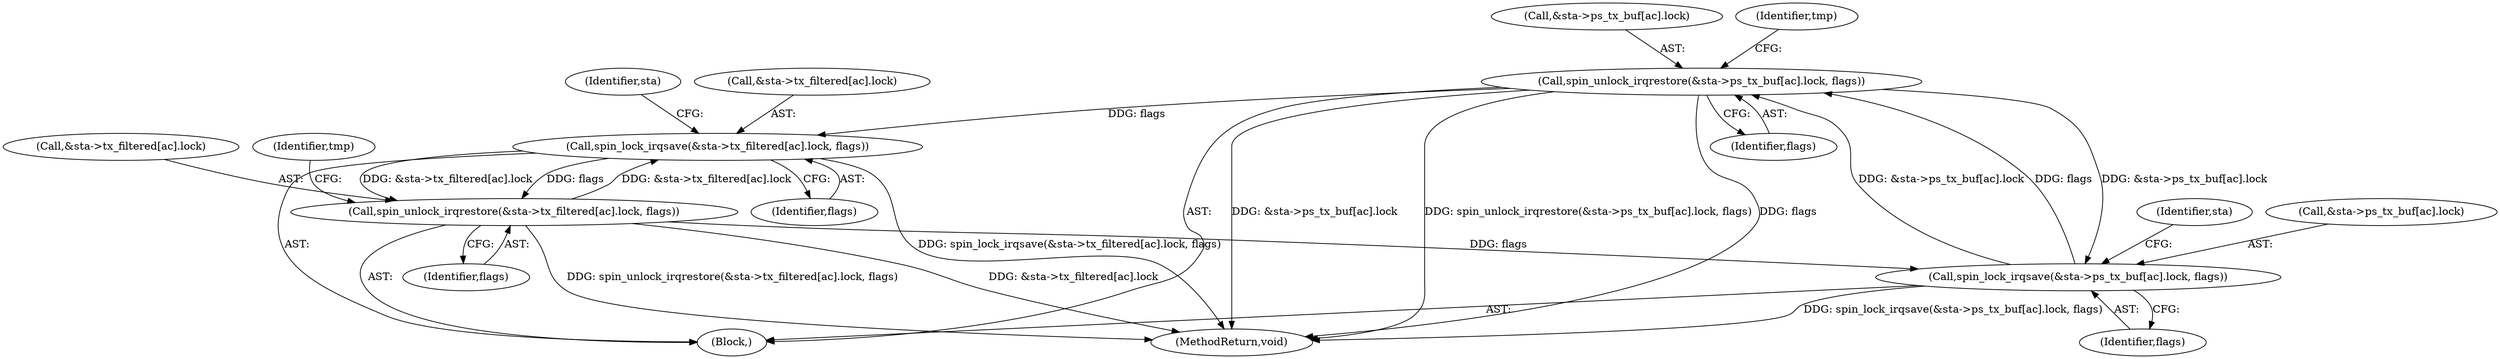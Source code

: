 digraph "0_linux_1d147bfa64293b2723c4fec50922168658e613ba@array" {
"1000245" [label="(Call,spin_unlock_irqrestore(&sta->ps_tx_buf[ac].lock, flags))"];
"1000226" [label="(Call,spin_lock_irqsave(&sta->ps_tx_buf[ac].lock, flags))"];
"1000245" [label="(Call,spin_unlock_irqrestore(&sta->ps_tx_buf[ac].lock, flags))"];
"1000203" [label="(Call,spin_unlock_irqrestore(&sta->tx_filtered[ac].lock, flags))"];
"1000184" [label="(Call,spin_lock_irqsave(&sta->tx_filtered[ac].lock, flags))"];
"1000193" [label="(Identifier,flags)"];
"1000198" [label="(Identifier,sta)"];
"1000245" [label="(Call,spin_unlock_irqrestore(&sta->ps_tx_buf[ac].lock, flags))"];
"1000204" [label="(Call,&sta->tx_filtered[ac].lock)"];
"1000240" [label="(Identifier,sta)"];
"1000246" [label="(Call,&sta->ps_tx_buf[ac].lock)"];
"1000184" [label="(Call,spin_lock_irqsave(&sta->tx_filtered[ac].lock, flags))"];
"1000185" [label="(Call,&sta->tx_filtered[ac].lock)"];
"1000203" [label="(Call,spin_unlock_irqrestore(&sta->tx_filtered[ac].lock, flags))"];
"1000254" [label="(Identifier,flags)"];
"1000176" [label="(Block,)"];
"1000350" [label="(MethodReturn,void)"];
"1000226" [label="(Call,spin_lock_irqsave(&sta->ps_tx_buf[ac].lock, flags))"];
"1000227" [label="(Call,&sta->ps_tx_buf[ac].lock)"];
"1000212" [label="(Identifier,flags)"];
"1000214" [label="(Identifier,tmp)"];
"1000256" [label="(Identifier,tmp)"];
"1000235" [label="(Identifier,flags)"];
"1000245" -> "1000176"  [label="AST: "];
"1000245" -> "1000254"  [label="CFG: "];
"1000246" -> "1000245"  [label="AST: "];
"1000254" -> "1000245"  [label="AST: "];
"1000256" -> "1000245"  [label="CFG: "];
"1000245" -> "1000350"  [label="DDG: spin_unlock_irqrestore(&sta->ps_tx_buf[ac].lock, flags)"];
"1000245" -> "1000350"  [label="DDG: flags"];
"1000245" -> "1000350"  [label="DDG: &sta->ps_tx_buf[ac].lock"];
"1000245" -> "1000184"  [label="DDG: flags"];
"1000245" -> "1000226"  [label="DDG: &sta->ps_tx_buf[ac].lock"];
"1000226" -> "1000245"  [label="DDG: &sta->ps_tx_buf[ac].lock"];
"1000226" -> "1000245"  [label="DDG: flags"];
"1000226" -> "1000176"  [label="AST: "];
"1000226" -> "1000235"  [label="CFG: "];
"1000227" -> "1000226"  [label="AST: "];
"1000235" -> "1000226"  [label="AST: "];
"1000240" -> "1000226"  [label="CFG: "];
"1000226" -> "1000350"  [label="DDG: spin_lock_irqsave(&sta->ps_tx_buf[ac].lock, flags)"];
"1000203" -> "1000226"  [label="DDG: flags"];
"1000203" -> "1000176"  [label="AST: "];
"1000203" -> "1000212"  [label="CFG: "];
"1000204" -> "1000203"  [label="AST: "];
"1000212" -> "1000203"  [label="AST: "];
"1000214" -> "1000203"  [label="CFG: "];
"1000203" -> "1000350"  [label="DDG: spin_unlock_irqrestore(&sta->tx_filtered[ac].lock, flags)"];
"1000203" -> "1000350"  [label="DDG: &sta->tx_filtered[ac].lock"];
"1000203" -> "1000184"  [label="DDG: &sta->tx_filtered[ac].lock"];
"1000184" -> "1000203"  [label="DDG: &sta->tx_filtered[ac].lock"];
"1000184" -> "1000203"  [label="DDG: flags"];
"1000184" -> "1000176"  [label="AST: "];
"1000184" -> "1000193"  [label="CFG: "];
"1000185" -> "1000184"  [label="AST: "];
"1000193" -> "1000184"  [label="AST: "];
"1000198" -> "1000184"  [label="CFG: "];
"1000184" -> "1000350"  [label="DDG: spin_lock_irqsave(&sta->tx_filtered[ac].lock, flags)"];
}
